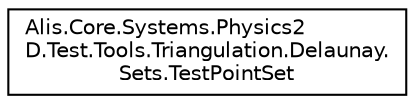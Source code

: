digraph "Graphical Class Hierarchy"
{
 // LATEX_PDF_SIZE
  edge [fontname="Helvetica",fontsize="10",labelfontname="Helvetica",labelfontsize="10"];
  node [fontname="Helvetica",fontsize="10",shape=record];
  rankdir="LR";
  Node0 [label="Alis.Core.Systems.Physics2\lD.Test.Tools.Triangulation.Delaunay.\lSets.TestPointSet",height=0.2,width=0.4,color="black", fillcolor="white", style="filled",URL="$class_alis_1_1_core_1_1_systems_1_1_physics2_d_1_1_test_1_1_tools_1_1_triangulation_1_1_delaunay_1_1_sets_1_1_test_point_set.html",tooltip="The test point set class"];
}
